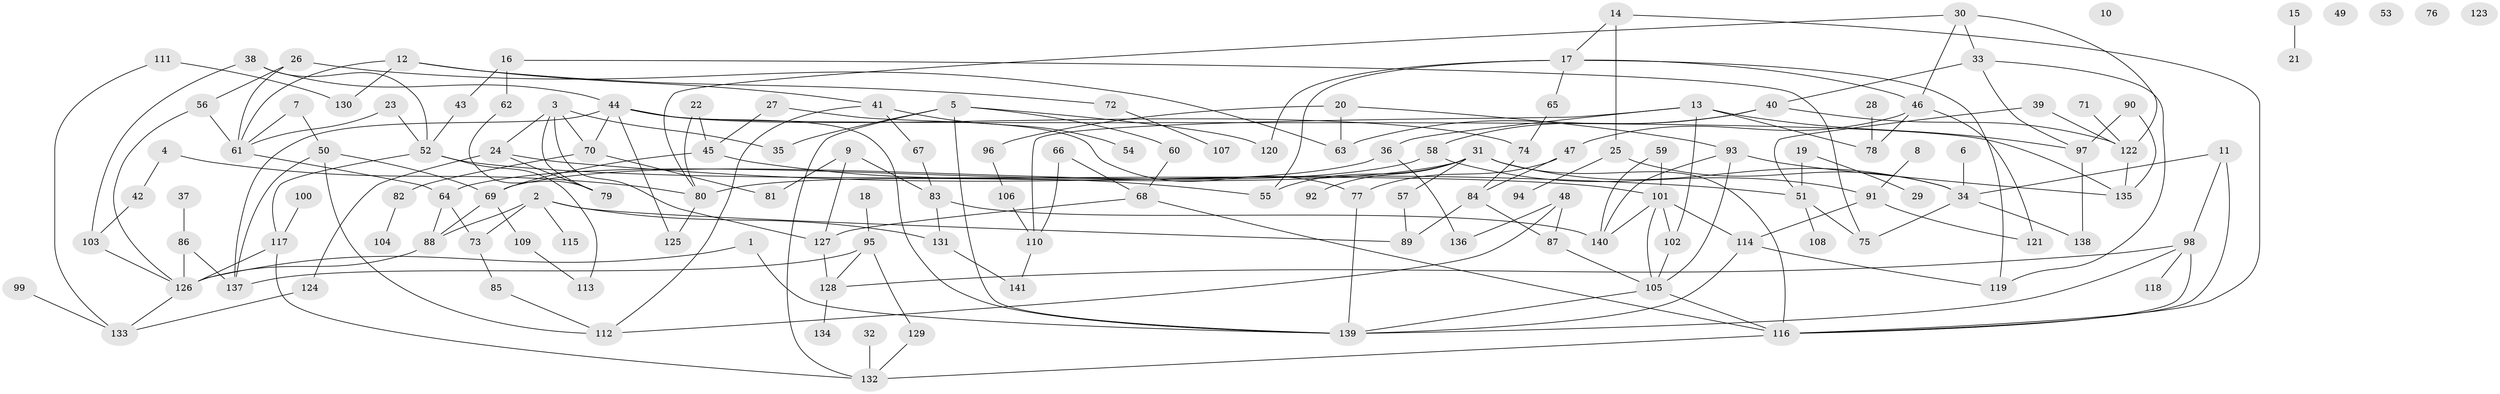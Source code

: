// Generated by graph-tools (version 1.1) at 2025/39/03/09/25 04:39:27]
// undirected, 141 vertices, 208 edges
graph export_dot {
graph [start="1"]
  node [color=gray90,style=filled];
  1;
  2;
  3;
  4;
  5;
  6;
  7;
  8;
  9;
  10;
  11;
  12;
  13;
  14;
  15;
  16;
  17;
  18;
  19;
  20;
  21;
  22;
  23;
  24;
  25;
  26;
  27;
  28;
  29;
  30;
  31;
  32;
  33;
  34;
  35;
  36;
  37;
  38;
  39;
  40;
  41;
  42;
  43;
  44;
  45;
  46;
  47;
  48;
  49;
  50;
  51;
  52;
  53;
  54;
  55;
  56;
  57;
  58;
  59;
  60;
  61;
  62;
  63;
  64;
  65;
  66;
  67;
  68;
  69;
  70;
  71;
  72;
  73;
  74;
  75;
  76;
  77;
  78;
  79;
  80;
  81;
  82;
  83;
  84;
  85;
  86;
  87;
  88;
  89;
  90;
  91;
  92;
  93;
  94;
  95;
  96;
  97;
  98;
  99;
  100;
  101;
  102;
  103;
  104;
  105;
  106;
  107;
  108;
  109;
  110;
  111;
  112;
  113;
  114;
  115;
  116;
  117;
  118;
  119;
  120;
  121;
  122;
  123;
  124;
  125;
  126;
  127;
  128;
  129;
  130;
  131;
  132;
  133;
  134;
  135;
  136;
  137;
  138;
  139;
  140;
  141;
  1 -- 126;
  1 -- 139;
  2 -- 73;
  2 -- 88;
  2 -- 89;
  2 -- 115;
  2 -- 131;
  3 -- 24;
  3 -- 35;
  3 -- 70;
  3 -- 79;
  3 -- 127;
  4 -- 42;
  4 -- 80;
  5 -- 35;
  5 -- 60;
  5 -- 120;
  5 -- 132;
  5 -- 139;
  6 -- 34;
  7 -- 50;
  7 -- 61;
  8 -- 91;
  9 -- 81;
  9 -- 83;
  9 -- 127;
  11 -- 34;
  11 -- 98;
  11 -- 116;
  12 -- 41;
  12 -- 61;
  12 -- 72;
  12 -- 130;
  13 -- 36;
  13 -- 78;
  13 -- 97;
  13 -- 102;
  13 -- 110;
  14 -- 17;
  14 -- 25;
  14 -- 116;
  15 -- 21;
  16 -- 43;
  16 -- 62;
  16 -- 75;
  17 -- 46;
  17 -- 55;
  17 -- 65;
  17 -- 119;
  17 -- 120;
  18 -- 95;
  19 -- 29;
  19 -- 51;
  20 -- 63;
  20 -- 93;
  20 -- 96;
  22 -- 45;
  22 -- 80;
  23 -- 52;
  23 -- 61;
  24 -- 51;
  24 -- 79;
  24 -- 124;
  25 -- 34;
  25 -- 94;
  26 -- 56;
  26 -- 61;
  26 -- 63;
  27 -- 45;
  27 -- 77;
  28 -- 78;
  30 -- 33;
  30 -- 46;
  30 -- 80;
  30 -- 122;
  31 -- 34;
  31 -- 55;
  31 -- 57;
  31 -- 80;
  31 -- 92;
  31 -- 116;
  32 -- 132;
  33 -- 40;
  33 -- 97;
  33 -- 119;
  34 -- 75;
  34 -- 138;
  36 -- 64;
  36 -- 136;
  37 -- 86;
  38 -- 44;
  38 -- 52;
  38 -- 103;
  39 -- 51;
  39 -- 122;
  40 -- 58;
  40 -- 63;
  40 -- 122;
  41 -- 54;
  41 -- 67;
  41 -- 112;
  42 -- 103;
  43 -- 52;
  44 -- 70;
  44 -- 74;
  44 -- 125;
  44 -- 135;
  44 -- 137;
  44 -- 139;
  45 -- 55;
  45 -- 69;
  46 -- 47;
  46 -- 78;
  46 -- 121;
  47 -- 77;
  47 -- 84;
  48 -- 87;
  48 -- 112;
  48 -- 136;
  50 -- 69;
  50 -- 112;
  50 -- 137;
  51 -- 75;
  51 -- 108;
  52 -- 101;
  52 -- 113;
  52 -- 117;
  56 -- 61;
  56 -- 126;
  57 -- 89;
  58 -- 69;
  58 -- 91;
  59 -- 101;
  59 -- 140;
  60 -- 68;
  61 -- 64;
  62 -- 79;
  64 -- 73;
  64 -- 88;
  65 -- 74;
  66 -- 68;
  66 -- 110;
  67 -- 83;
  68 -- 116;
  68 -- 127;
  69 -- 88;
  69 -- 109;
  70 -- 81;
  70 -- 82;
  71 -- 122;
  72 -- 107;
  73 -- 85;
  74 -- 84;
  77 -- 139;
  80 -- 125;
  82 -- 104;
  83 -- 131;
  83 -- 140;
  84 -- 87;
  84 -- 89;
  85 -- 112;
  86 -- 126;
  86 -- 137;
  87 -- 105;
  88 -- 126;
  90 -- 97;
  90 -- 135;
  91 -- 114;
  91 -- 121;
  93 -- 105;
  93 -- 135;
  93 -- 140;
  95 -- 128;
  95 -- 129;
  95 -- 137;
  96 -- 106;
  97 -- 138;
  98 -- 116;
  98 -- 118;
  98 -- 128;
  98 -- 139;
  99 -- 133;
  100 -- 117;
  101 -- 102;
  101 -- 105;
  101 -- 114;
  101 -- 140;
  102 -- 105;
  103 -- 126;
  105 -- 116;
  105 -- 139;
  106 -- 110;
  109 -- 113;
  110 -- 141;
  111 -- 130;
  111 -- 133;
  114 -- 119;
  114 -- 139;
  116 -- 132;
  117 -- 126;
  117 -- 132;
  122 -- 135;
  124 -- 133;
  126 -- 133;
  127 -- 128;
  128 -- 134;
  129 -- 132;
  131 -- 141;
}
